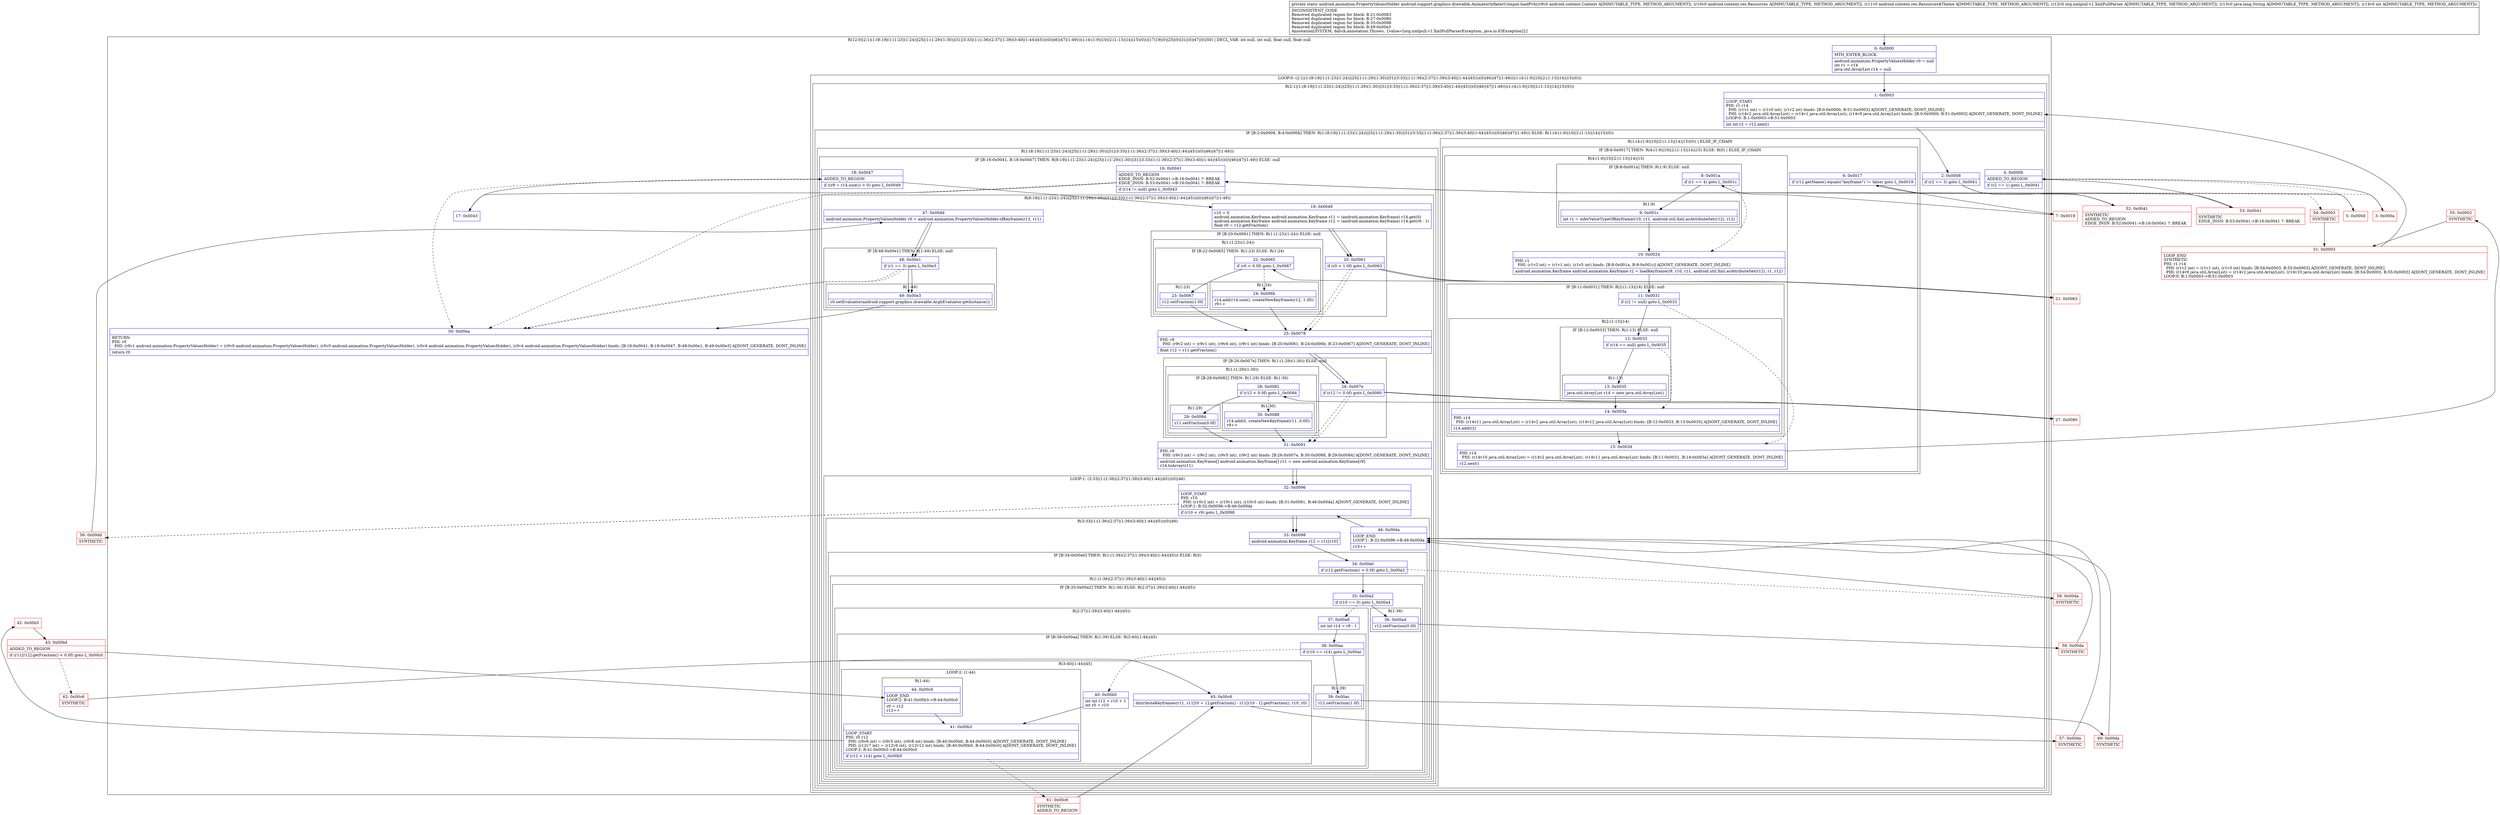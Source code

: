 digraph "CFG forandroid.support.graphics.drawable.AnimatorInflaterCompat.loadPvh(Landroid\/content\/Context;Landroid\/content\/res\/Resources;Landroid\/content\/res\/Resources$Theme;Lorg\/xmlpull\/v1\/XmlPullParser;Ljava\/lang\/String;I)Landroid\/animation\/PropertyValuesHolder;" {
subgraph cluster_Region_1040797810 {
label = "R(12:0|(2:1|(1:(8:19|(1:(1:23)(1:24))|25|(1:(1:29)(1:30))|31|(3:33|(1:(1:36)(2:37|(1:39)(3:40|(1:44)|45)))(0)|46)|47|(1:49)))(1:(4:(1:9)|10|(2:(1:13)|14)|15)(0)))|17|19|(0)|25|(0)|31|(0)|47|(0)|50) | DECL_VAR: int null, int null, float null, float null\l";
node [shape=record,color=blue];
Node_0 [shape=record,label="{0\:\ 0x0000|MTH_ENTER_BLOCK\l|android.animation.PropertyValuesHolder r0 = null\lint r1 = r14\ljava.util.ArrayList r14 = null\l}"];
subgraph cluster_LoopRegion_1151338002 {
label = "LOOP:0: (2:1|(1:(8:19|(1:(1:23)(1:24))|25|(1:(1:29)(1:30))|31|(3:33|(1:(1:36)(2:37|(1:39)(3:40|(1:44)|45)))(0)|46)|47|(1:49)))(1:(4:(1:9)|10|(2:(1:13)|14)|15)(0)))";
node [shape=record,color=blue];
subgraph cluster_Region_1992927154 {
label = "R(2:1|(1:(8:19|(1:(1:23)(1:24))|25|(1:(1:29)(1:30))|31|(3:33|(1:(1:36)(2:37|(1:39)(3:40|(1:44)|45)))(0)|46)|47|(1:49)))(1:(4:(1:9)|10|(2:(1:13)|14)|15)(0)))";
node [shape=record,color=blue];
Node_1 [shape=record,label="{1\:\ 0x0003|LOOP_START\lPHI: r1 r14 \l  PHI: (r1v1 int) = (r1v0 int), (r1v2 int) binds: [B:0:0x0000, B:51:0x0003] A[DONT_GENERATE, DONT_INLINE]\l  PHI: (r14v2 java.util.ArrayList) = (r14v1 java.util.ArrayList), (r14v9 java.util.ArrayList) binds: [B:0:0x0000, B:51:0x0003] A[DONT_GENERATE, DONT_INLINE]\lLOOP:0: B:1:0x0003\-\>B:51:0x0003\l|int int r2 = r12.next()\l}"];
subgraph cluster_IfRegion_1274154140 {
label = "IF [B:2:0x0008, B:4:0x000b] THEN: R(1:(8:19|(1:(1:23)(1:24))|25|(1:(1:29)(1:30))|31|(3:33|(1:(1:36)(2:37|(1:39)(3:40|(1:44)|45)))(0)|46)|47|(1:49))) ELSE: R(1:(4:(1:9)|10|(2:(1:13)|14)|15)(0))";
node [shape=record,color=blue];
Node_2 [shape=record,label="{2\:\ 0x0008|if (r2 == 3) goto L_0x0041\l}"];
Node_4 [shape=record,label="{4\:\ 0x000b|ADDED_TO_REGION\l|if (r2 == 1) goto L_0x0041\l}"];
subgraph cluster_Region_1402931827 {
label = "R(1:(8:19|(1:(1:23)(1:24))|25|(1:(1:29)(1:30))|31|(3:33|(1:(1:36)(2:37|(1:39)(3:40|(1:44)|45)))(0)|46)|47|(1:49)))";
node [shape=record,color=blue];
subgraph cluster_IfRegion_1539198356 {
label = "IF [B:16:0x0041, B:18:0x0047] THEN: R(8:19|(1:(1:23)(1:24))|25|(1:(1:29)(1:30))|31|(3:33|(1:(1:36)(2:37|(1:39)(3:40|(1:44)|45)))(0)|46)|47|(1:49)) ELSE: null";
node [shape=record,color=blue];
Node_16 [shape=record,label="{16\:\ 0x0041|ADDED_TO_REGION\lEDGE_INSN: B:52:0x0041\-\>B:16:0x0041 ?: BREAK  \lEDGE_INSN: B:53:0x0041\-\>B:16:0x0041 ?: BREAK  \l|if (r14 != null) goto L_0x0043\l}"];
Node_18 [shape=record,label="{18\:\ 0x0047|ADDED_TO_REGION\l|if ((r9 = r14.size()) \> 0) goto L_0x0049\l}"];
subgraph cluster_Region_1688436698 {
label = "R(8:19|(1:(1:23)(1:24))|25|(1:(1:29)(1:30))|31|(3:33|(1:(1:36)(2:37|(1:39)(3:40|(1:44)|45)))(0)|46)|47|(1:49))";
node [shape=record,color=blue];
Node_19 [shape=record,label="{19\:\ 0x0049|r10 = 0\landroid.animation.Keyframe android.animation.Keyframe r11 = (android.animation.Keyframe) r14.get(0)\landroid.animation.Keyframe android.animation.Keyframe r12 = (android.animation.Keyframe) r14.get(r9 \- 1)\lfloat r0 = r12.getFraction()\l}"];
subgraph cluster_IfRegion_70886821 {
label = "IF [B:20:0x0061] THEN: R(1:(1:23)(1:24)) ELSE: null";
node [shape=record,color=blue];
Node_20 [shape=record,label="{20\:\ 0x0061|if (r0 \< 1.0f) goto L_0x0063\l}"];
subgraph cluster_Region_266870315 {
label = "R(1:(1:23)(1:24))";
node [shape=record,color=blue];
subgraph cluster_IfRegion_1719126062 {
label = "IF [B:22:0x0065] THEN: R(1:23) ELSE: R(1:24)";
node [shape=record,color=blue];
Node_22 [shape=record,label="{22\:\ 0x0065|if (r0 \< 0.0f) goto L_0x0067\l}"];
subgraph cluster_Region_1674053713 {
label = "R(1:23)";
node [shape=record,color=blue];
Node_23 [shape=record,label="{23\:\ 0x0067|r12.setFraction(1.0f)\l}"];
}
subgraph cluster_Region_1940297711 {
label = "R(1:24)";
node [shape=record,color=blue];
Node_24 [shape=record,label="{24\:\ 0x006b|r14.add(r14.size(), createNewKeyframe(r12, 1.0f))\lr9++\l}"];
}
}
}
}
Node_25 [shape=record,label="{25\:\ 0x0078|PHI: r9 \l  PHI: (r9v2 int) = (r9v1 int), (r9v6 int), (r9v1 int) binds: [B:20:0x0061, B:24:0x006b, B:23:0x0067] A[DONT_GENERATE, DONT_INLINE]\l|float r12 = r11.getFraction()\l}"];
subgraph cluster_IfRegion_253759903 {
label = "IF [B:26:0x007e] THEN: R(1:(1:29)(1:30)) ELSE: null";
node [shape=record,color=blue];
Node_26 [shape=record,label="{26\:\ 0x007e|if (r12 != 0.0f) goto L_0x0080\l}"];
subgraph cluster_Region_635590174 {
label = "R(1:(1:29)(1:30))";
node [shape=record,color=blue];
subgraph cluster_IfRegion_1191020883 {
label = "IF [B:28:0x0082] THEN: R(1:29) ELSE: R(1:30)";
node [shape=record,color=blue];
Node_28 [shape=record,label="{28\:\ 0x0082|if (r12 \< 0.0f) goto L_0x0084\l}"];
subgraph cluster_Region_2105992785 {
label = "R(1:29)";
node [shape=record,color=blue];
Node_29 [shape=record,label="{29\:\ 0x0084|r11.setFraction(0.0f)\l}"];
}
subgraph cluster_Region_2040038356 {
label = "R(1:30)";
node [shape=record,color=blue];
Node_30 [shape=record,label="{30\:\ 0x0088|r14.add(0, createNewKeyframe(r11, 0.0f))\lr9++\l}"];
}
}
}
}
Node_31 [shape=record,label="{31\:\ 0x0091|PHI: r9 \l  PHI: (r9v3 int) = (r9v2 int), (r9v5 int), (r9v2 int) binds: [B:26:0x007e, B:30:0x0088, B:29:0x0084] A[DONT_GENERATE, DONT_INLINE]\l|android.animation.Keyframe[] android.animation.Keyframe[] r11 = new android.animation.Keyframe[r9]\lr14.toArray(r11)\l}"];
subgraph cluster_LoopRegion_809139549 {
label = "LOOP:1: (3:33|(1:(1:36)(2:37|(1:39)(3:40|(1:44)|45)))(0)|46)";
node [shape=record,color=blue];
Node_32 [shape=record,label="{32\:\ 0x0096|LOOP_START\lPHI: r10 \l  PHI: (r10v2 int) = (r10v1 int), (r10v3 int) binds: [B:31:0x0091, B:46:0x00da] A[DONT_GENERATE, DONT_INLINE]\lLOOP:1: B:32:0x0096\-\>B:46:0x00da\l|if (r10 \< r9) goto L_0x0098\l}"];
subgraph cluster_Region_999950221 {
label = "R(3:33|(1:(1:36)(2:37|(1:39)(3:40|(1:44)|45)))(0)|46)";
node [shape=record,color=blue];
Node_33 [shape=record,label="{33\:\ 0x0098|android.animation.Keyframe r12 = r11[r10]\l}"];
subgraph cluster_IfRegion_2047378913 {
label = "IF [B:34:0x00a0] THEN: R(1:(1:36)(2:37|(1:39)(3:40|(1:44)|45))) ELSE: R(0)";
node [shape=record,color=blue];
Node_34 [shape=record,label="{34\:\ 0x00a0|if (r12.getFraction() \< 0.0f) goto L_0x00a2\l}"];
subgraph cluster_Region_1639334950 {
label = "R(1:(1:36)(2:37|(1:39)(3:40|(1:44)|45)))";
node [shape=record,color=blue];
subgraph cluster_IfRegion_5624699 {
label = "IF [B:35:0x00a2] THEN: R(1:36) ELSE: R(2:37|(1:39)(3:40|(1:44)|45))";
node [shape=record,color=blue];
Node_35 [shape=record,label="{35\:\ 0x00a2|if (r10 == 0) goto L_0x00a4\l}"];
subgraph cluster_Region_1974194134 {
label = "R(1:36)";
node [shape=record,color=blue];
Node_36 [shape=record,label="{36\:\ 0x00a4|r12.setFraction(0.0f)\l}"];
}
subgraph cluster_Region_1499154450 {
label = "R(2:37|(1:39)(3:40|(1:44)|45))";
node [shape=record,color=blue];
Node_37 [shape=record,label="{37\:\ 0x00a8|int int r14 = r9 \- 1\l}"];
subgraph cluster_IfRegion_1536735489 {
label = "IF [B:38:0x00aa] THEN: R(1:39) ELSE: R(3:40|(1:44)|45)";
node [shape=record,color=blue];
Node_38 [shape=record,label="{38\:\ 0x00aa|if (r10 == r14) goto L_0x00ac\l}"];
subgraph cluster_Region_1597400865 {
label = "R(1:39)";
node [shape=record,color=blue];
Node_39 [shape=record,label="{39\:\ 0x00ac|r12.setFraction(1.0f)\l}"];
}
subgraph cluster_Region_950790074 {
label = "R(3:40|(1:44)|45)";
node [shape=record,color=blue];
Node_40 [shape=record,label="{40\:\ 0x00b0|int int r12 = r10 + 1\lint r0 = r10\l}"];
subgraph cluster_LoopRegion_1732442453 {
label = "LOOP:2: (1:44)";
node [shape=record,color=blue];
Node_41 [shape=record,label="{41\:\ 0x00b3|LOOP_START\lPHI: r0 r12 \l  PHI: (r0v6 int) = (r0v5 int), (r0v8 int) binds: [B:40:0x00b0, B:44:0x00c0] A[DONT_GENERATE, DONT_INLINE]\l  PHI: (r12v7 int) = (r12v6 int), (r12v12 int) binds: [B:40:0x00b0, B:44:0x00c0] A[DONT_GENERATE, DONT_INLINE]\lLOOP:2: B:41:0x00b3\-\>B:44:0x00c0\l|if (r12 \< r14) goto L_0x00b5\l}"];
subgraph cluster_Region_1287409428 {
label = "R(1:44)";
node [shape=record,color=blue];
Node_44 [shape=record,label="{44\:\ 0x00c0|LOOP_END\lLOOP:2: B:41:0x00b3\-\>B:44:0x00c0\l|r0 = r12\lr12++\l}"];
}
}
Node_45 [shape=record,label="{45\:\ 0x00c6|distributeKeyframes(r11, r11[r0 + 1].getFraction() \- r11[r10 \- 1].getFraction(), r10, r0)\l}"];
}
}
}
}
}
subgraph cluster_Region_1246828273 {
label = "R(0)";
node [shape=record,color=blue];
}
}
Node_46 [shape=record,label="{46\:\ 0x00da|LOOP_END\lLOOP:1: B:32:0x0096\-\>B:46:0x00da\l|r10++\l}"];
}
}
Node_47 [shape=record,label="{47\:\ 0x00dd|android.animation.PropertyValuesHolder r0 = android.animation.PropertyValuesHolder.ofKeyframe(r13, r11)\l}"];
subgraph cluster_IfRegion_1626356234 {
label = "IF [B:48:0x00e1] THEN: R(1:49) ELSE: null";
node [shape=record,color=blue];
Node_48 [shape=record,label="{48\:\ 0x00e1|if (r1 == 3) goto L_0x00e3\l}"];
subgraph cluster_Region_1839519838 {
label = "R(1:49)";
node [shape=record,color=blue];
Node_49 [shape=record,label="{49\:\ 0x00e3|r0.setEvaluator(android.support.graphics.drawable.ArgbEvaluator.getInstance())\l}"];
}
}
}
}
}
subgraph cluster_Region_92750038 {
label = "R(1:(4:(1:9)|10|(2:(1:13)|14)|15)(0)) | ELSE_IF_CHAIN\l";
node [shape=record,color=blue];
subgraph cluster_IfRegion_845325534 {
label = "IF [B:6:0x0017] THEN: R(4:(1:9)|10|(2:(1:13)|14)|15) ELSE: R(0) | ELSE_IF_CHAIN\l";
node [shape=record,color=blue];
Node_6 [shape=record,label="{6\:\ 0x0017|if (r12.getName().equals(\"keyframe\") != false) goto L_0x0019\l}"];
subgraph cluster_Region_856106593 {
label = "R(4:(1:9)|10|(2:(1:13)|14)|15)";
node [shape=record,color=blue];
subgraph cluster_IfRegion_533906529 {
label = "IF [B:8:0x001a] THEN: R(1:9) ELSE: null";
node [shape=record,color=blue];
Node_8 [shape=record,label="{8\:\ 0x001a|if (r1 == 4) goto L_0x001c\l}"];
subgraph cluster_Region_344875561 {
label = "R(1:9)";
node [shape=record,color=blue];
Node_9 [shape=record,label="{9\:\ 0x001c|int r1 = inferValueTypeOfKeyframe(r10, r11, android.util.Xml.asAttributeSet(r12), r12)\l}"];
}
}
Node_10 [shape=record,label="{10\:\ 0x0024|PHI: r1 \l  PHI: (r1v3 int) = (r1v1 int), (r1v5 int) binds: [B:8:0x001a, B:9:0x001c] A[DONT_GENERATE, DONT_INLINE]\l|android.animation.Keyframe android.animation.Keyframe r2 = loadKeyframe(r9, r10, r11, android.util.Xml.asAttributeSet(r12), r1, r12)\l}"];
subgraph cluster_IfRegion_543110861 {
label = "IF [B:11:0x0031] THEN: R(2:(1:13)|14) ELSE: null";
node [shape=record,color=blue];
Node_11 [shape=record,label="{11\:\ 0x0031|if (r2 != null) goto L_0x0033\l}"];
subgraph cluster_Region_832001920 {
label = "R(2:(1:13)|14)";
node [shape=record,color=blue];
subgraph cluster_IfRegion_418151396 {
label = "IF [B:12:0x0033] THEN: R(1:13) ELSE: null";
node [shape=record,color=blue];
Node_12 [shape=record,label="{12\:\ 0x0033|if (r14 == null) goto L_0x0035\l}"];
subgraph cluster_Region_1388735073 {
label = "R(1:13)";
node [shape=record,color=blue];
Node_13 [shape=record,label="{13\:\ 0x0035|java.util.ArrayList r14 = new java.util.ArrayList()\l}"];
}
}
Node_14 [shape=record,label="{14\:\ 0x003a|PHI: r14 \l  PHI: (r14v11 java.util.ArrayList) = (r14v2 java.util.ArrayList), (r14v12 java.util.ArrayList) binds: [B:12:0x0033, B:13:0x0035] A[DONT_GENERATE, DONT_INLINE]\l|r14.add(r2)\l}"];
}
}
Node_15 [shape=record,label="{15\:\ 0x003d|PHI: r14 \l  PHI: (r14v10 java.util.ArrayList) = (r14v2 java.util.ArrayList), (r14v11 java.util.ArrayList) binds: [B:11:0x0031, B:14:0x003a] A[DONT_GENERATE, DONT_INLINE]\l|r12.next()\l}"];
}
subgraph cluster_Region_1629897152 {
label = "R(0)";
node [shape=record,color=blue];
}
}
}
}
}
}
Node_17 [shape=record,label="{17\:\ 0x0043}"];
Node_19 [shape=record,label="{19\:\ 0x0049|r10 = 0\landroid.animation.Keyframe android.animation.Keyframe r11 = (android.animation.Keyframe) r14.get(0)\landroid.animation.Keyframe android.animation.Keyframe r12 = (android.animation.Keyframe) r14.get(r9 \- 1)\lfloat r0 = r12.getFraction()\l}"];
subgraph cluster_IfRegion_747183839 {
label = "IF [B:20:0x0061] THEN: R(0) ELSE: null";
node [shape=record,color=blue];
Node_20 [shape=record,label="{20\:\ 0x0061|if (r0 \< 1.0f) goto L_0x0063\l}"];
subgraph cluster_Region_587343243 {
label = "R(0)";
node [shape=record,color=blue];
}
}
Node_25 [shape=record,label="{25\:\ 0x0078|PHI: r9 \l  PHI: (r9v2 int) = (r9v1 int), (r9v6 int), (r9v1 int) binds: [B:20:0x0061, B:24:0x006b, B:23:0x0067] A[DONT_GENERATE, DONT_INLINE]\l|float r12 = r11.getFraction()\l}"];
subgraph cluster_IfRegion_504569626 {
label = "IF [B:26:0x007e] THEN: R(0) ELSE: null";
node [shape=record,color=blue];
Node_26 [shape=record,label="{26\:\ 0x007e|if (r12 != 0.0f) goto L_0x0080\l}"];
subgraph cluster_Region_473714893 {
label = "R(0)";
node [shape=record,color=blue];
}
}
Node_31 [shape=record,label="{31\:\ 0x0091|PHI: r9 \l  PHI: (r9v3 int) = (r9v2 int), (r9v5 int), (r9v2 int) binds: [B:26:0x007e, B:30:0x0088, B:29:0x0084] A[DONT_GENERATE, DONT_INLINE]\l|android.animation.Keyframe[] android.animation.Keyframe[] r11 = new android.animation.Keyframe[r9]\lr14.toArray(r11)\l}"];
subgraph cluster_LoopRegion_1399204173 {
label = "LOOP:1: (0)";
node [shape=record,color=blue];
Node_32 [shape=record,label="{32\:\ 0x0096|LOOP_START\lPHI: r10 \l  PHI: (r10v2 int) = (r10v1 int), (r10v3 int) binds: [B:31:0x0091, B:46:0x00da] A[DONT_GENERATE, DONT_INLINE]\lLOOP:1: B:32:0x0096\-\>B:46:0x00da\l|if (r10 \< r9) goto L_0x0098\l}"];
subgraph cluster_Region_996103104 {
label = "R(0)";
node [shape=record,color=blue];
}
}
Node_47 [shape=record,label="{47\:\ 0x00dd|android.animation.PropertyValuesHolder r0 = android.animation.PropertyValuesHolder.ofKeyframe(r13, r11)\l}"];
subgraph cluster_IfRegion_1417644525 {
label = "IF [B:48:0x00e1] THEN: R(0) ELSE: null";
node [shape=record,color=blue];
Node_48 [shape=record,label="{48\:\ 0x00e1|if (r1 == 3) goto L_0x00e3\l}"];
subgraph cluster_Region_1755589930 {
label = "R(0)";
node [shape=record,color=blue];
}
}
Node_50 [shape=record,label="{50\:\ 0x00ea|RETURN\lPHI: r0 \l  PHI: (r0v1 android.animation.PropertyValuesHolder) = (r0v0 android.animation.PropertyValuesHolder), (r0v0 android.animation.PropertyValuesHolder), (r0v4 android.animation.PropertyValuesHolder), (r0v4 android.animation.PropertyValuesHolder) binds: [B:16:0x0041, B:18:0x0047, B:48:0x00e1, B:49:0x00e3] A[DONT_GENERATE, DONT_INLINE]\l|return r0\l}"];
}
Node_3 [shape=record,color=red,label="{3\:\ 0x000a}"];
Node_5 [shape=record,color=red,label="{5\:\ 0x000d}"];
Node_7 [shape=record,color=red,label="{7\:\ 0x0019}"];
Node_21 [shape=record,color=red,label="{21\:\ 0x0063}"];
Node_27 [shape=record,color=red,label="{27\:\ 0x0080}"];
Node_42 [shape=record,color=red,label="{42\:\ 0x00b5}"];
Node_43 [shape=record,color=red,label="{43\:\ 0x00bd|ADDED_TO_REGION\l|if (r11[r12].getFraction() \< 0.0f) goto L_0x00c0\l}"];
Node_51 [shape=record,color=red,label="{51\:\ 0x0003|LOOP_END\lSYNTHETIC\lPHI: r1 r14 \l  PHI: (r1v2 int) = (r1v1 int), (r1v3 int) binds: [B:54:0x0003, B:55:0x0003] A[DONT_GENERATE, DONT_INLINE]\l  PHI: (r14v9 java.util.ArrayList) = (r14v2 java.util.ArrayList), (r14v10 java.util.ArrayList) binds: [B:54:0x0003, B:55:0x0003] A[DONT_GENERATE, DONT_INLINE]\lLOOP:0: B:1:0x0003\-\>B:51:0x0003\l}"];
Node_52 [shape=record,color=red,label="{52\:\ 0x0041|SYNTHETIC\lADDED_TO_REGION\lEDGE_INSN: B:52:0x0041\-\>B:16:0x0041 ?: BREAK  \l}"];
Node_53 [shape=record,color=red,label="{53\:\ 0x0041|SYNTHETIC\lEDGE_INSN: B:53:0x0041\-\>B:16:0x0041 ?: BREAK  \l}"];
Node_54 [shape=record,color=red,label="{54\:\ 0x0003|SYNTHETIC\l}"];
Node_55 [shape=record,color=red,label="{55\:\ 0x0003|SYNTHETIC\l}"];
Node_56 [shape=record,color=red,label="{56\:\ 0x00dd|SYNTHETIC\l}"];
Node_57 [shape=record,color=red,label="{57\:\ 0x00da|SYNTHETIC\l}"];
Node_58 [shape=record,color=red,label="{58\:\ 0x00da|SYNTHETIC\l}"];
Node_59 [shape=record,color=red,label="{59\:\ 0x00da|SYNTHETIC\l}"];
Node_60 [shape=record,color=red,label="{60\:\ 0x00da|SYNTHETIC\l}"];
Node_61 [shape=record,color=red,label="{61\:\ 0x00c6|SYNTHETIC\lADDED_TO_REGION\l}"];
Node_62 [shape=record,color=red,label="{62\:\ 0x00c6|SYNTHETIC\l}"];
MethodNode[shape=record,label="{private static android.animation.PropertyValuesHolder android.support.graphics.drawable.AnimatorInflaterCompat.loadPvh((r9v0 android.content.Context A[IMMUTABLE_TYPE, METHOD_ARGUMENT]), (r10v0 android.content.res.Resources A[IMMUTABLE_TYPE, METHOD_ARGUMENT]), (r11v0 android.content.res.Resources$Theme A[IMMUTABLE_TYPE, METHOD_ARGUMENT]), (r12v0 org.xmlpull.v1.XmlPullParser A[IMMUTABLE_TYPE, METHOD_ARGUMENT]), (r13v0 java.lang.String A[IMMUTABLE_TYPE, METHOD_ARGUMENT]), (r14v0 int A[IMMUTABLE_TYPE, METHOD_ARGUMENT]))  | INCONSISTENT_CODE\lRemoved duplicated region for block: B:21:0x0063 \lRemoved duplicated region for block: B:27:0x0080 \lRemoved duplicated region for block: B:33:0x0098 \lRemoved duplicated region for block: B:49:0x00e3 \lAnnotation[SYSTEM, dalvik.annotation.Throws, \{value=[org.xmlpull.v1.XmlPullParserException, java.io.IOException]\}]\l}"];
MethodNode -> Node_0;
Node_0 -> Node_1;
Node_1 -> Node_2;
Node_2 -> Node_3[style=dashed];
Node_2 -> Node_52;
Node_4 -> Node_5[style=dashed];
Node_4 -> Node_53;
Node_16 -> Node_17;
Node_16 -> Node_50[style=dashed];
Node_18 -> Node_19;
Node_18 -> Node_50[style=dashed];
Node_19 -> Node_20;
Node_20 -> Node_21;
Node_20 -> Node_25[style=dashed];
Node_22 -> Node_23;
Node_22 -> Node_24[style=dashed];
Node_23 -> Node_25;
Node_24 -> Node_25;
Node_25 -> Node_26;
Node_26 -> Node_27;
Node_26 -> Node_31[style=dashed];
Node_28 -> Node_29;
Node_28 -> Node_30[style=dashed];
Node_29 -> Node_31;
Node_30 -> Node_31;
Node_31 -> Node_32;
Node_32 -> Node_33;
Node_32 -> Node_56[style=dashed];
Node_33 -> Node_34;
Node_34 -> Node_35;
Node_34 -> Node_58[style=dashed];
Node_35 -> Node_36;
Node_35 -> Node_37[style=dashed];
Node_36 -> Node_59;
Node_37 -> Node_38;
Node_38 -> Node_39;
Node_38 -> Node_40[style=dashed];
Node_39 -> Node_60;
Node_40 -> Node_41;
Node_41 -> Node_42;
Node_41 -> Node_61[style=dashed];
Node_44 -> Node_41;
Node_45 -> Node_57;
Node_46 -> Node_32;
Node_47 -> Node_48;
Node_48 -> Node_49;
Node_48 -> Node_50[style=dashed];
Node_49 -> Node_50;
Node_6 -> Node_7;
Node_6 -> Node_54[style=dashed];
Node_8 -> Node_9;
Node_8 -> Node_10[style=dashed];
Node_9 -> Node_10;
Node_10 -> Node_11;
Node_11 -> Node_12;
Node_11 -> Node_15[style=dashed];
Node_12 -> Node_13;
Node_12 -> Node_14[style=dashed];
Node_13 -> Node_14;
Node_14 -> Node_15;
Node_15 -> Node_55;
Node_17 -> Node_18;
Node_19 -> Node_20;
Node_20 -> Node_21;
Node_20 -> Node_25[style=dashed];
Node_25 -> Node_26;
Node_26 -> Node_27;
Node_26 -> Node_31[style=dashed];
Node_31 -> Node_32;
Node_32 -> Node_33;
Node_32 -> Node_56[style=dashed];
Node_47 -> Node_48;
Node_48 -> Node_49;
Node_48 -> Node_50[style=dashed];
Node_3 -> Node_4;
Node_5 -> Node_6;
Node_7 -> Node_8;
Node_21 -> Node_22;
Node_27 -> Node_28;
Node_42 -> Node_43;
Node_43 -> Node_44;
Node_43 -> Node_62[style=dashed];
Node_51 -> Node_1;
Node_52 -> Node_16;
Node_53 -> Node_16;
Node_54 -> Node_51;
Node_55 -> Node_51;
Node_56 -> Node_47;
Node_57 -> Node_46;
Node_58 -> Node_46;
Node_59 -> Node_46;
Node_60 -> Node_46;
Node_61 -> Node_45;
Node_62 -> Node_45;
}

